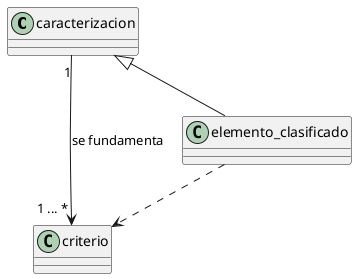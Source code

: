 //Una caracterización se fundamenta en al menos un criterio, un elemento clasificado se genera a partir de una caracterización que depende del criterio utilizado.

@startuml EJERCICIO_07

class caracterizacion
class criterio 
class elemento_clasificado

caracterizacion "1" --> "1 ... *" criterio : "se fundamenta"

caracterizacion <|-- elemento_clasificado
elemento_clasificado ..> criterio


@enduml